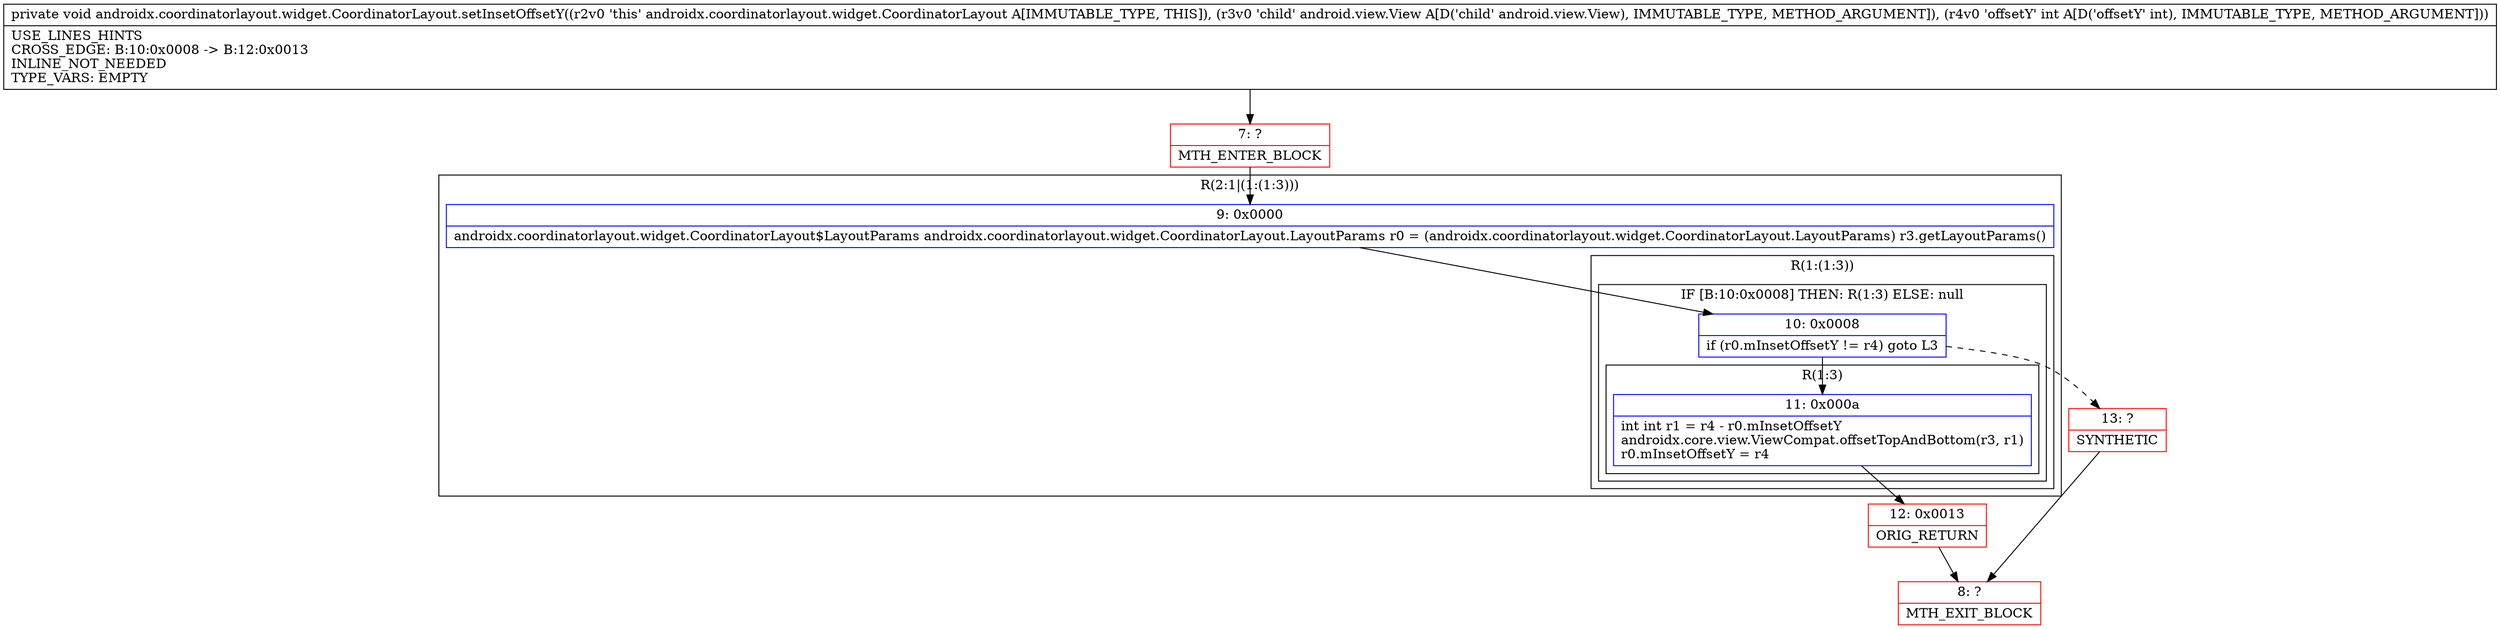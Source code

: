 digraph "CFG forandroidx.coordinatorlayout.widget.CoordinatorLayout.setInsetOffsetY(Landroid\/view\/View;I)V" {
subgraph cluster_Region_1428715218 {
label = "R(2:1|(1:(1:3)))";
node [shape=record,color=blue];
Node_9 [shape=record,label="{9\:\ 0x0000|androidx.coordinatorlayout.widget.CoordinatorLayout$LayoutParams androidx.coordinatorlayout.widget.CoordinatorLayout.LayoutParams r0 = (androidx.coordinatorlayout.widget.CoordinatorLayout.LayoutParams) r3.getLayoutParams()\l}"];
subgraph cluster_Region_1526903899 {
label = "R(1:(1:3))";
node [shape=record,color=blue];
subgraph cluster_IfRegion_680403179 {
label = "IF [B:10:0x0008] THEN: R(1:3) ELSE: null";
node [shape=record,color=blue];
Node_10 [shape=record,label="{10\:\ 0x0008|if (r0.mInsetOffsetY != r4) goto L3\l}"];
subgraph cluster_Region_57243412 {
label = "R(1:3)";
node [shape=record,color=blue];
Node_11 [shape=record,label="{11\:\ 0x000a|int int r1 = r4 \- r0.mInsetOffsetY\landroidx.core.view.ViewCompat.offsetTopAndBottom(r3, r1)\lr0.mInsetOffsetY = r4\l}"];
}
}
}
}
Node_7 [shape=record,color=red,label="{7\:\ ?|MTH_ENTER_BLOCK\l}"];
Node_12 [shape=record,color=red,label="{12\:\ 0x0013|ORIG_RETURN\l}"];
Node_8 [shape=record,color=red,label="{8\:\ ?|MTH_EXIT_BLOCK\l}"];
Node_13 [shape=record,color=red,label="{13\:\ ?|SYNTHETIC\l}"];
MethodNode[shape=record,label="{private void androidx.coordinatorlayout.widget.CoordinatorLayout.setInsetOffsetY((r2v0 'this' androidx.coordinatorlayout.widget.CoordinatorLayout A[IMMUTABLE_TYPE, THIS]), (r3v0 'child' android.view.View A[D('child' android.view.View), IMMUTABLE_TYPE, METHOD_ARGUMENT]), (r4v0 'offsetY' int A[D('offsetY' int), IMMUTABLE_TYPE, METHOD_ARGUMENT]))  | USE_LINES_HINTS\lCROSS_EDGE: B:10:0x0008 \-\> B:12:0x0013\lINLINE_NOT_NEEDED\lTYPE_VARS: EMPTY\l}"];
MethodNode -> Node_7;Node_9 -> Node_10;
Node_10 -> Node_11;
Node_10 -> Node_13[style=dashed];
Node_11 -> Node_12;
Node_7 -> Node_9;
Node_12 -> Node_8;
Node_13 -> Node_8;
}

